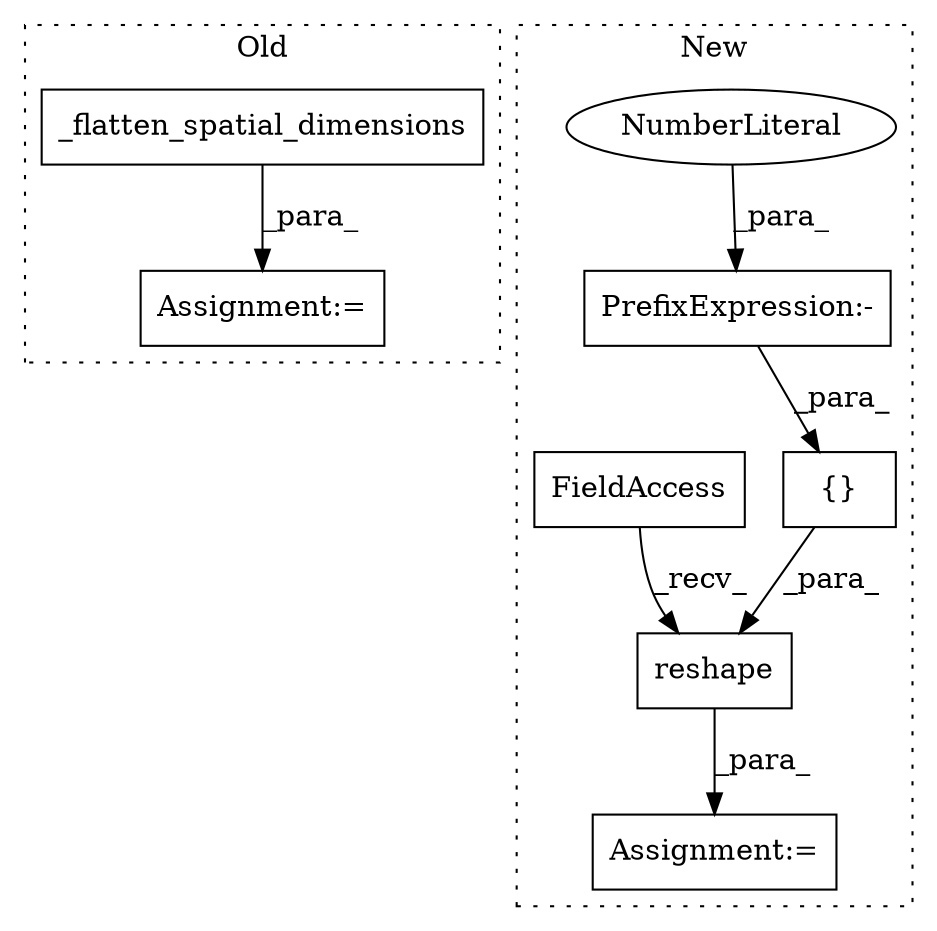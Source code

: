 digraph G {
subgraph cluster0 {
1 [label="_flatten_spatial_dimensions" a="32" s="8396,8442" l="28,1" shape="box"];
7 [label="Assignment:=" a="7" s="8395" l="1" shape="box"];
label = "Old";
style="dotted";
}
subgraph cluster1 {
2 [label="{}" a="4" s="8818,8821" l="1,1" shape="box"];
3 [label="PrefixExpression:-" a="38" s="8819" l="1" shape="box"];
4 [label="NumberLiteral" a="34" s="8820" l="1" shape="ellipse"];
5 [label="reshape" a="32" s="8791,8822" l="8,1" shape="box"];
6 [label="FieldAccess" a="22" s="8770" l="10" shape="box"];
8 [label="Assignment:=" a="7" s="8643" l="1" shape="box"];
label = "New";
style="dotted";
}
1 -> 7 [label="_para_"];
2 -> 5 [label="_para_"];
3 -> 2 [label="_para_"];
4 -> 3 [label="_para_"];
5 -> 8 [label="_para_"];
6 -> 5 [label="_recv_"];
}